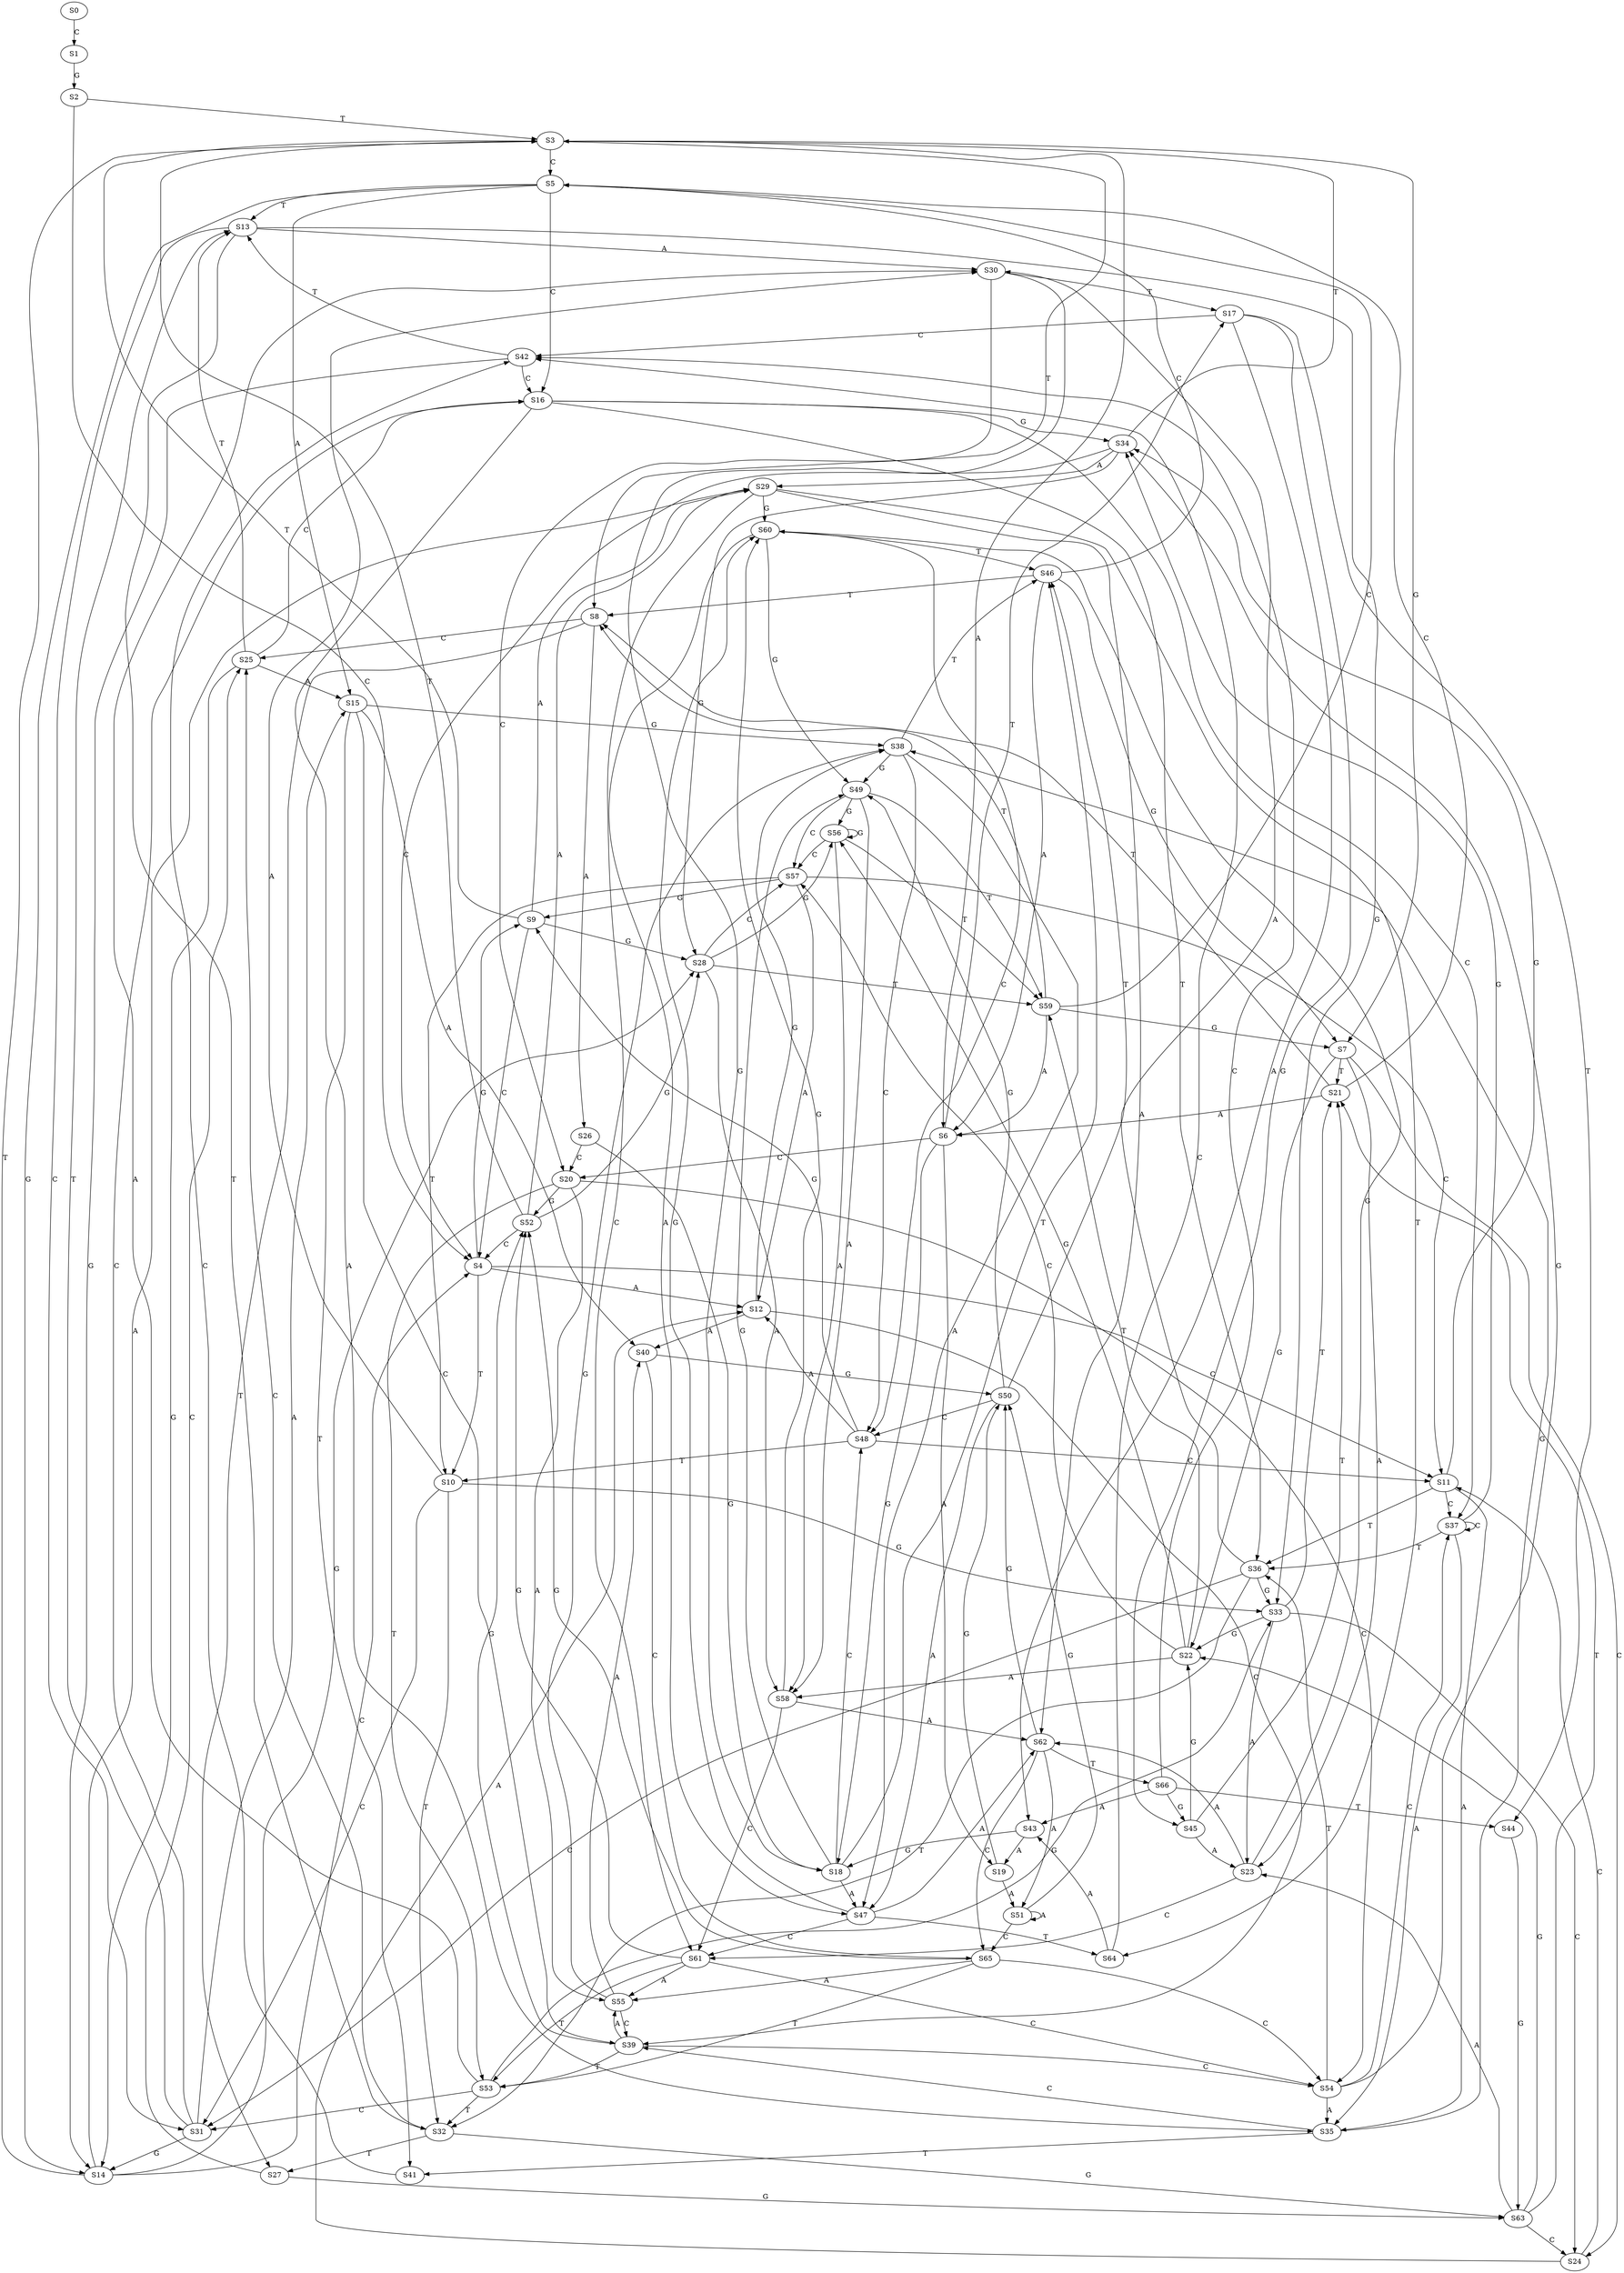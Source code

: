 strict digraph  {
	S0 -> S1 [ label = C ];
	S1 -> S2 [ label = G ];
	S2 -> S3 [ label = T ];
	S2 -> S4 [ label = C ];
	S3 -> S5 [ label = C ];
	S3 -> S6 [ label = A ];
	S3 -> S7 [ label = G ];
	S3 -> S8 [ label = T ];
	S4 -> S9 [ label = G ];
	S4 -> S10 [ label = T ];
	S4 -> S11 [ label = C ];
	S4 -> S12 [ label = A ];
	S5 -> S13 [ label = T ];
	S5 -> S14 [ label = G ];
	S5 -> S15 [ label = A ];
	S5 -> S16 [ label = C ];
	S6 -> S17 [ label = T ];
	S6 -> S18 [ label = G ];
	S6 -> S19 [ label = A ];
	S6 -> S20 [ label = C ];
	S7 -> S21 [ label = T ];
	S7 -> S22 [ label = G ];
	S7 -> S23 [ label = A ];
	S7 -> S24 [ label = C ];
	S8 -> S25 [ label = C ];
	S8 -> S26 [ label = A ];
	S8 -> S27 [ label = T ];
	S9 -> S28 [ label = G ];
	S9 -> S29 [ label = A ];
	S9 -> S4 [ label = C ];
	S9 -> S3 [ label = T ];
	S10 -> S30 [ label = A ];
	S10 -> S31 [ label = C ];
	S10 -> S32 [ label = T ];
	S10 -> S33 [ label = G ];
	S11 -> S34 [ label = G ];
	S11 -> S35 [ label = A ];
	S11 -> S36 [ label = T ];
	S11 -> S37 [ label = C ];
	S12 -> S38 [ label = G ];
	S12 -> S39 [ label = C ];
	S12 -> S40 [ label = A ];
	S13 -> S33 [ label = G ];
	S13 -> S31 [ label = C ];
	S13 -> S30 [ label = A ];
	S13 -> S32 [ label = T ];
	S14 -> S28 [ label = G ];
	S14 -> S3 [ label = T ];
	S14 -> S4 [ label = C ];
	S14 -> S29 [ label = A ];
	S15 -> S41 [ label = T ];
	S15 -> S39 [ label = C ];
	S15 -> S40 [ label = A ];
	S15 -> S38 [ label = G ];
	S16 -> S37 [ label = C ];
	S16 -> S35 [ label = A ];
	S16 -> S36 [ label = T ];
	S16 -> S34 [ label = G ];
	S17 -> S42 [ label = C ];
	S17 -> S43 [ label = A ];
	S17 -> S44 [ label = T ];
	S17 -> S45 [ label = G ];
	S18 -> S46 [ label = T ];
	S18 -> S47 [ label = A ];
	S18 -> S48 [ label = C ];
	S18 -> S49 [ label = G ];
	S19 -> S50 [ label = G ];
	S19 -> S51 [ label = A ];
	S20 -> S52 [ label = G ];
	S20 -> S53 [ label = T ];
	S20 -> S54 [ label = C ];
	S20 -> S55 [ label = A ];
	S21 -> S5 [ label = C ];
	S21 -> S8 [ label = T ];
	S21 -> S6 [ label = A ];
	S22 -> S56 [ label = G ];
	S22 -> S57 [ label = C ];
	S22 -> S58 [ label = A ];
	S22 -> S59 [ label = T ];
	S23 -> S60 [ label = G ];
	S23 -> S61 [ label = C ];
	S23 -> S62 [ label = A ];
	S24 -> S11 [ label = C ];
	S24 -> S12 [ label = A ];
	S25 -> S15 [ label = A ];
	S25 -> S16 [ label = C ];
	S25 -> S13 [ label = T ];
	S25 -> S14 [ label = G ];
	S26 -> S20 [ label = C ];
	S26 -> S18 [ label = G ];
	S27 -> S63 [ label = G ];
	S27 -> S25 [ label = C ];
	S28 -> S58 [ label = A ];
	S28 -> S56 [ label = G ];
	S28 -> S57 [ label = C ];
	S28 -> S59 [ label = T ];
	S29 -> S62 [ label = A ];
	S29 -> S61 [ label = C ];
	S29 -> S60 [ label = G ];
	S29 -> S64 [ label = T ];
	S30 -> S18 [ label = G ];
	S30 -> S17 [ label = T ];
	S30 -> S20 [ label = C ];
	S31 -> S13 [ label = T ];
	S31 -> S14 [ label = G ];
	S31 -> S16 [ label = C ];
	S31 -> S15 [ label = A ];
	S32 -> S25 [ label = C ];
	S32 -> S27 [ label = T ];
	S32 -> S63 [ label = G ];
	S33 -> S23 [ label = A ];
	S33 -> S24 [ label = C ];
	S33 -> S22 [ label = G ];
	S33 -> S21 [ label = T ];
	S34 -> S29 [ label = A ];
	S34 -> S28 [ label = G ];
	S34 -> S3 [ label = T ];
	S34 -> S4 [ label = C ];
	S35 -> S38 [ label = G ];
	S35 -> S41 [ label = T ];
	S35 -> S39 [ label = C ];
	S36 -> S33 [ label = G ];
	S36 -> S31 [ label = C ];
	S36 -> S30 [ label = A ];
	S36 -> S32 [ label = T ];
	S37 -> S34 [ label = G ];
	S37 -> S37 [ label = C ];
	S37 -> S35 [ label = A ];
	S37 -> S36 [ label = T ];
	S38 -> S49 [ label = G ];
	S38 -> S46 [ label = T ];
	S38 -> S47 [ label = A ];
	S38 -> S48 [ label = C ];
	S39 -> S53 [ label = T ];
	S39 -> S54 [ label = C ];
	S39 -> S55 [ label = A ];
	S39 -> S52 [ label = G ];
	S40 -> S50 [ label = G ];
	S40 -> S65 [ label = C ];
	S41 -> S42 [ label = C ];
	S42 -> S16 [ label = C ];
	S42 -> S14 [ label = G ];
	S42 -> S13 [ label = T ];
	S43 -> S18 [ label = G ];
	S43 -> S19 [ label = A ];
	S44 -> S63 [ label = G ];
	S45 -> S22 [ label = G ];
	S45 -> S23 [ label = A ];
	S45 -> S21 [ label = T ];
	S46 -> S6 [ label = A ];
	S46 -> S5 [ label = C ];
	S46 -> S7 [ label = G ];
	S46 -> S8 [ label = T ];
	S47 -> S62 [ label = A ];
	S47 -> S61 [ label = C ];
	S47 -> S64 [ label = T ];
	S47 -> S60 [ label = G ];
	S48 -> S11 [ label = C ];
	S48 -> S12 [ label = A ];
	S48 -> S9 [ label = G ];
	S48 -> S10 [ label = T ];
	S49 -> S58 [ label = A ];
	S49 -> S56 [ label = G ];
	S49 -> S59 [ label = T ];
	S49 -> S57 [ label = C ];
	S50 -> S46 [ label = T ];
	S50 -> S47 [ label = A ];
	S50 -> S48 [ label = C ];
	S50 -> S49 [ label = G ];
	S51 -> S50 [ label = G ];
	S51 -> S65 [ label = C ];
	S51 -> S51 [ label = A ];
	S52 -> S28 [ label = G ];
	S52 -> S29 [ label = A ];
	S52 -> S3 [ label = T ];
	S52 -> S4 [ label = C ];
	S53 -> S30 [ label = A ];
	S53 -> S31 [ label = C ];
	S53 -> S32 [ label = T ];
	S53 -> S33 [ label = G ];
	S54 -> S37 [ label = C ];
	S54 -> S35 [ label = A ];
	S54 -> S36 [ label = T ];
	S54 -> S34 [ label = G ];
	S55 -> S38 [ label = G ];
	S55 -> S39 [ label = C ];
	S55 -> S40 [ label = A ];
	S56 -> S59 [ label = T ];
	S56 -> S57 [ label = C ];
	S56 -> S56 [ label = G ];
	S56 -> S58 [ label = A ];
	S57 -> S10 [ label = T ];
	S57 -> S11 [ label = C ];
	S57 -> S12 [ label = A ];
	S57 -> S9 [ label = G ];
	S58 -> S62 [ label = A ];
	S58 -> S60 [ label = G ];
	S58 -> S61 [ label = C ];
	S59 -> S6 [ label = A ];
	S59 -> S5 [ label = C ];
	S59 -> S7 [ label = G ];
	S59 -> S8 [ label = T ];
	S60 -> S46 [ label = T ];
	S60 -> S49 [ label = G ];
	S60 -> S47 [ label = A ];
	S60 -> S48 [ label = C ];
	S61 -> S53 [ label = T ];
	S61 -> S52 [ label = G ];
	S61 -> S54 [ label = C ];
	S61 -> S55 [ label = A ];
	S62 -> S66 [ label = T ];
	S62 -> S65 [ label = C ];
	S62 -> S51 [ label = A ];
	S62 -> S50 [ label = G ];
	S63 -> S22 [ label = G ];
	S63 -> S24 [ label = C ];
	S63 -> S21 [ label = T ];
	S63 -> S23 [ label = A ];
	S64 -> S43 [ label = A ];
	S64 -> S42 [ label = C ];
	S65 -> S55 [ label = A ];
	S65 -> S54 [ label = C ];
	S65 -> S52 [ label = G ];
	S65 -> S53 [ label = T ];
	S66 -> S43 [ label = A ];
	S66 -> S42 [ label = C ];
	S66 -> S45 [ label = G ];
	S66 -> S44 [ label = T ];
}
